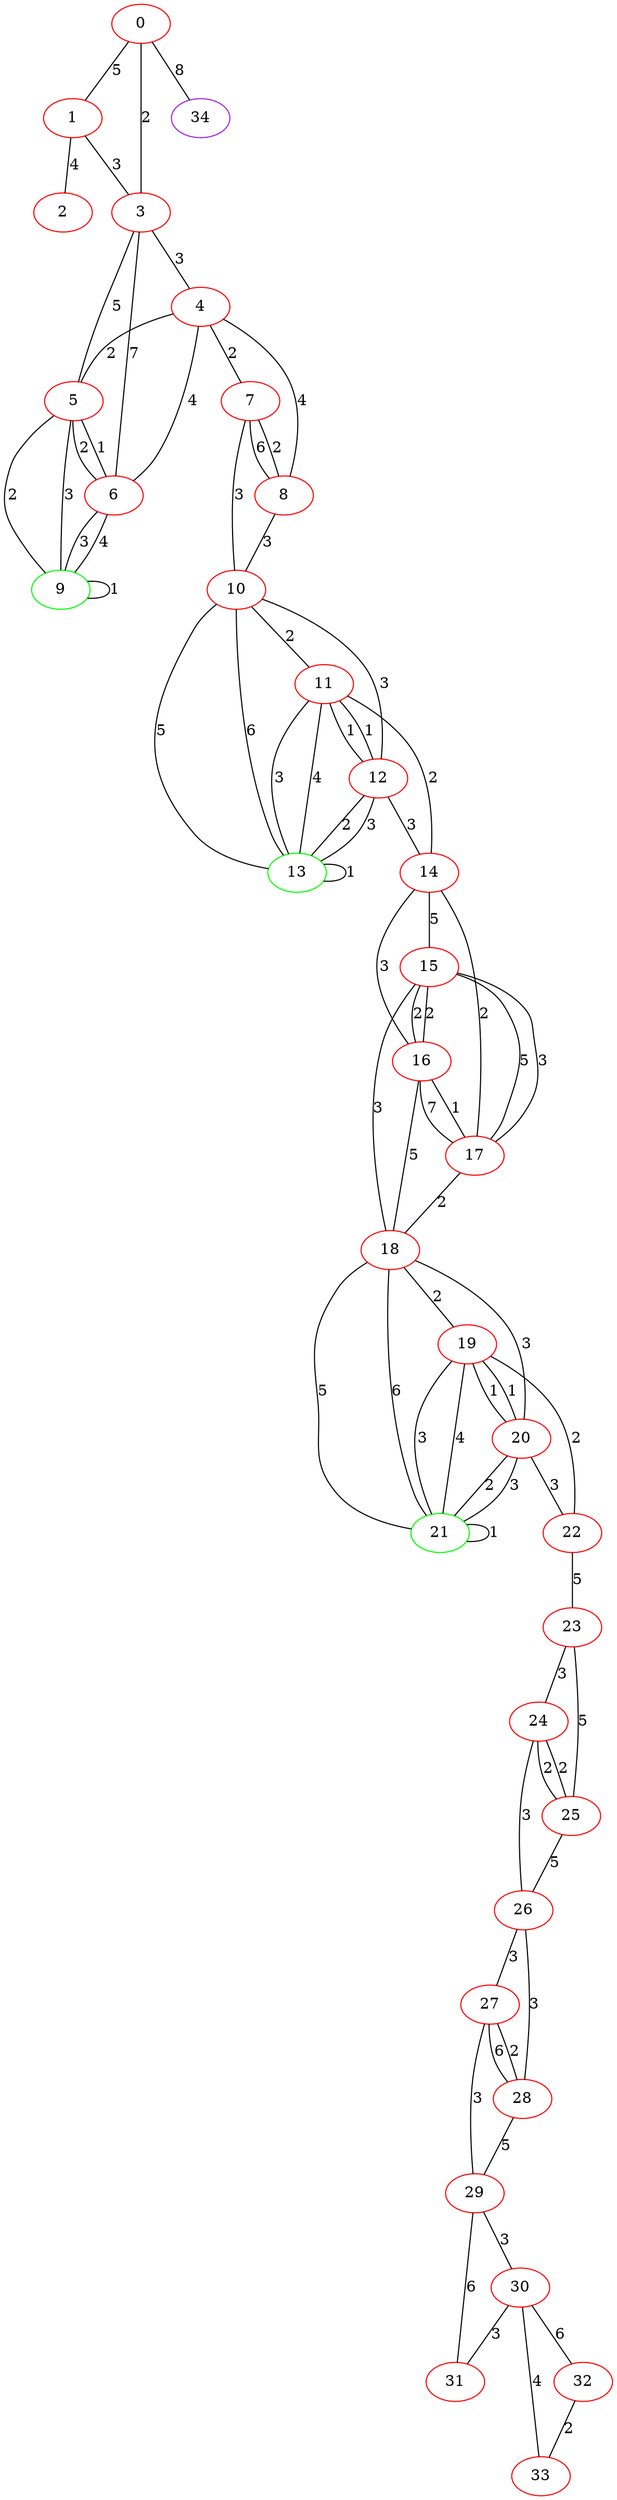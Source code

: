 graph "" {
0 [color=red, weight=1];
1 [color=red, weight=1];
2 [color=red, weight=1];
3 [color=red, weight=1];
4 [color=red, weight=1];
5 [color=red, weight=1];
6 [color=red, weight=1];
7 [color=red, weight=1];
8 [color=red, weight=1];
9 [color=green, weight=2];
10 [color=red, weight=1];
11 [color=red, weight=1];
12 [color=red, weight=1];
13 [color=green, weight=2];
14 [color=red, weight=1];
15 [color=red, weight=1];
16 [color=red, weight=1];
17 [color=red, weight=1];
18 [color=red, weight=1];
19 [color=red, weight=1];
20 [color=red, weight=1];
21 [color=green, weight=2];
22 [color=red, weight=1];
23 [color=red, weight=1];
24 [color=red, weight=1];
25 [color=red, weight=1];
26 [color=red, weight=1];
27 [color=red, weight=1];
28 [color=red, weight=1];
29 [color=red, weight=1];
30 [color=red, weight=1];
31 [color=red, weight=1];
32 [color=red, weight=1];
33 [color=red, weight=1];
34 [color=purple, weight=4];
0 -- 1  [key=0, label=5];
0 -- 34  [key=0, label=8];
0 -- 3  [key=0, label=2];
1 -- 2  [key=0, label=4];
1 -- 3  [key=0, label=3];
3 -- 4  [key=0, label=3];
3 -- 5  [key=0, label=5];
3 -- 6  [key=0, label=7];
4 -- 8  [key=0, label=4];
4 -- 5  [key=0, label=2];
4 -- 6  [key=0, label=4];
4 -- 7  [key=0, label=2];
5 -- 9  [key=0, label=2];
5 -- 9  [key=1, label=3];
5 -- 6  [key=0, label=2];
5 -- 6  [key=1, label=1];
6 -- 9  [key=0, label=3];
6 -- 9  [key=1, label=4];
7 -- 8  [key=0, label=6];
7 -- 8  [key=1, label=2];
7 -- 10  [key=0, label=3];
8 -- 10  [key=0, label=3];
9 -- 9  [key=0, label=1];
10 -- 11  [key=0, label=2];
10 -- 12  [key=0, label=3];
10 -- 13  [key=0, label=5];
10 -- 13  [key=1, label=6];
11 -- 12  [key=0, label=1];
11 -- 12  [key=1, label=1];
11 -- 13  [key=0, label=3];
11 -- 13  [key=1, label=4];
11 -- 14  [key=0, label=2];
12 -- 13  [key=0, label=2];
12 -- 13  [key=1, label=3];
12 -- 14  [key=0, label=3];
13 -- 13  [key=0, label=1];
14 -- 16  [key=0, label=3];
14 -- 17  [key=0, label=2];
14 -- 15  [key=0, label=5];
15 -- 16  [key=0, label=2];
15 -- 16  [key=1, label=2];
15 -- 17  [key=0, label=5];
15 -- 17  [key=1, label=3];
15 -- 18  [key=0, label=3];
16 -- 17  [key=0, label=7];
16 -- 17  [key=1, label=1];
16 -- 18  [key=0, label=5];
17 -- 18  [key=0, label=2];
18 -- 19  [key=0, label=2];
18 -- 20  [key=0, label=3];
18 -- 21  [key=0, label=5];
18 -- 21  [key=1, label=6];
19 -- 20  [key=0, label=1];
19 -- 20  [key=1, label=1];
19 -- 21  [key=0, label=3];
19 -- 21  [key=1, label=4];
19 -- 22  [key=0, label=2];
20 -- 21  [key=0, label=2];
20 -- 21  [key=1, label=3];
20 -- 22  [key=0, label=3];
21 -- 21  [key=0, label=1];
22 -- 23  [key=0, label=5];
23 -- 24  [key=0, label=3];
23 -- 25  [key=0, label=5];
24 -- 25  [key=0, label=2];
24 -- 25  [key=1, label=2];
24 -- 26  [key=0, label=3];
25 -- 26  [key=0, label=5];
26 -- 27  [key=0, label=3];
26 -- 28  [key=0, label=3];
27 -- 28  [key=0, label=6];
27 -- 28  [key=1, label=2];
27 -- 29  [key=0, label=3];
28 -- 29  [key=0, label=5];
29 -- 30  [key=0, label=3];
29 -- 31  [key=0, label=6];
30 -- 32  [key=0, label=6];
30 -- 33  [key=0, label=4];
30 -- 31  [key=0, label=3];
32 -- 33  [key=0, label=2];
}
